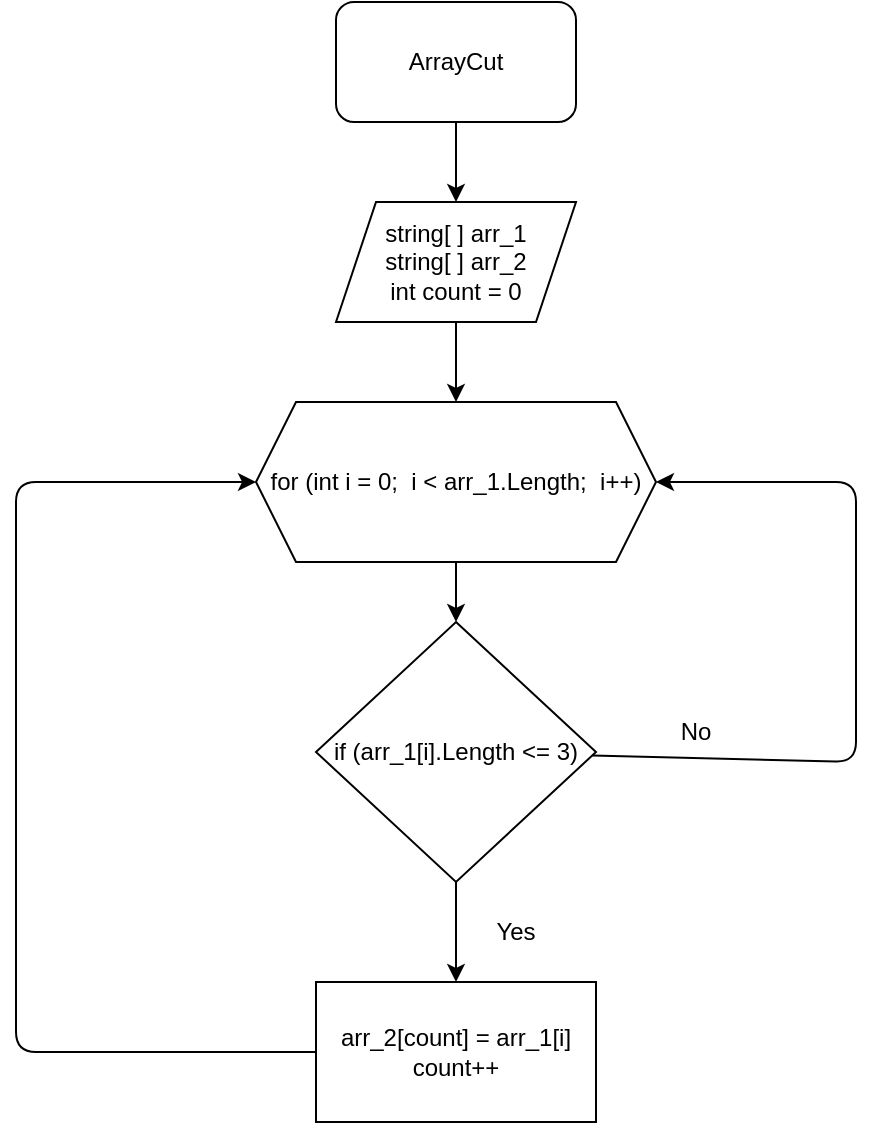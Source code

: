 <mxfile>
    <diagram id="R76NJ-A_ov1qCffhh1-g" name="Страница 1">
        <mxGraphModel dx="1048" dy="487" grid="1" gridSize="10" guides="1" tooltips="1" connect="1" arrows="1" fold="1" page="1" pageScale="1" pageWidth="827" pageHeight="1169" math="0" shadow="0">
            <root>
                <mxCell id="0"/>
                <mxCell id="1" parent="0"/>
                <mxCell id="4" value="" style="edgeStyle=none;html=1;" edge="1" parent="1" source="2" target="3">
                    <mxGeometry relative="1" as="geometry"/>
                </mxCell>
                <mxCell id="2" value="ArrayCut" style="rounded=1;whiteSpace=wrap;html=1;" vertex="1" parent="1">
                    <mxGeometry x="220" y="20" width="120" height="60" as="geometry"/>
                </mxCell>
                <mxCell id="6" value="" style="edgeStyle=none;html=1;" edge="1" parent="1" source="3" target="5">
                    <mxGeometry relative="1" as="geometry"/>
                </mxCell>
                <mxCell id="3" value="string[ ] arr_1&lt;br&gt;string[ ] arr_2&lt;br&gt;int count = 0" style="shape=parallelogram;perimeter=parallelogramPerimeter;whiteSpace=wrap;html=1;fixedSize=1;" vertex="1" parent="1">
                    <mxGeometry x="220" y="120" width="120" height="60" as="geometry"/>
                </mxCell>
                <mxCell id="8" value="" style="edgeStyle=none;html=1;" edge="1" parent="1" source="5" target="7">
                    <mxGeometry relative="1" as="geometry"/>
                </mxCell>
                <mxCell id="5" value="for (int i = 0;&amp;nbsp; i &amp;lt; arr_1.Length;&amp;nbsp; i++)" style="shape=hexagon;perimeter=hexagonPerimeter2;whiteSpace=wrap;html=1;fixedSize=1;" vertex="1" parent="1">
                    <mxGeometry x="180" y="220" width="200" height="80" as="geometry"/>
                </mxCell>
                <mxCell id="12" value="" style="edgeStyle=none;html=1;" edge="1" parent="1" source="7" target="11">
                    <mxGeometry relative="1" as="geometry"/>
                </mxCell>
                <mxCell id="14" style="edgeStyle=none;html=1;entryX=1;entryY=0.5;entryDx=0;entryDy=0;" edge="1" parent="1" source="7" target="5">
                    <mxGeometry relative="1" as="geometry">
                        <Array as="points">
                            <mxPoint x="480" y="400"/>
                            <mxPoint x="480" y="260"/>
                        </Array>
                    </mxGeometry>
                </mxCell>
                <mxCell id="7" value="if (arr_1[i].Length &amp;lt;= 3)" style="rhombus;whiteSpace=wrap;html=1;" vertex="1" parent="1">
                    <mxGeometry x="210" y="330" width="140" height="130" as="geometry"/>
                </mxCell>
                <mxCell id="17" style="edgeStyle=none;html=1;entryX=0;entryY=0.5;entryDx=0;entryDy=0;" edge="1" parent="1" source="11" target="5">
                    <mxGeometry relative="1" as="geometry">
                        <Array as="points">
                            <mxPoint x="60" y="545"/>
                            <mxPoint x="60" y="260"/>
                        </Array>
                    </mxGeometry>
                </mxCell>
                <mxCell id="11" value="arr_2[count] = arr_1[i]&lt;br&gt;count++" style="rounded=0;whiteSpace=wrap;html=1;" vertex="1" parent="1">
                    <mxGeometry x="210" y="510" width="140" height="70" as="geometry"/>
                </mxCell>
                <mxCell id="13" value="Yes" style="text;html=1;strokeColor=none;fillColor=none;align=center;verticalAlign=middle;whiteSpace=wrap;rounded=0;" vertex="1" parent="1">
                    <mxGeometry x="280" y="470" width="60" height="30" as="geometry"/>
                </mxCell>
                <mxCell id="15" value="No" style="text;html=1;strokeColor=none;fillColor=none;align=center;verticalAlign=middle;whiteSpace=wrap;rounded=0;" vertex="1" parent="1">
                    <mxGeometry x="370" y="370" width="60" height="30" as="geometry"/>
                </mxCell>
            </root>
        </mxGraphModel>
    </diagram>
</mxfile>